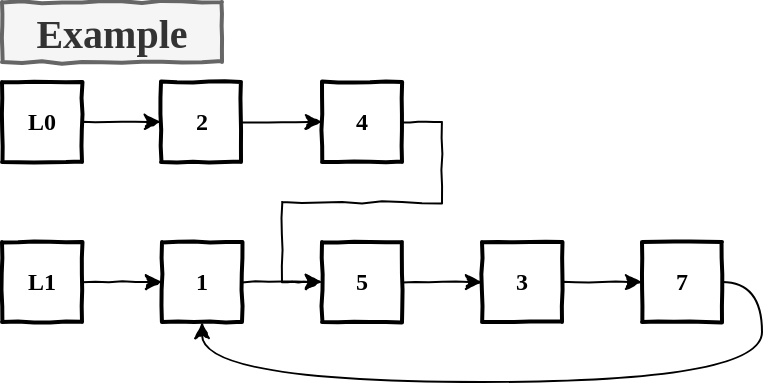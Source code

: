 <mxfile version="12.0.3" type="github" pages="1"><diagram id="GKVC8yvJ7NKfUUPZ9441" name="Page-1"><mxGraphModel dx="451" dy="294" grid="1" gridSize="10" guides="1" tooltips="1" connect="1" arrows="1" fold="1" page="1" pageScale="1" pageWidth="850" pageHeight="1100" math="0" shadow="0"><root><mxCell id="0"/><mxCell id="1" parent="0"/><mxCell id="_MArOo8LJlCLBXMZlSLm-1" value="" style="edgeStyle=orthogonalEdgeStyle;rounded=0;orthogonalLoop=1;jettySize=auto;html=1;comic=1;" edge="1" source="_MArOo8LJlCLBXMZlSLm-2" target="_MArOo8LJlCLBXMZlSLm-4" parent="1"><mxGeometry relative="1" as="geometry"/></mxCell><mxCell id="_MArOo8LJlCLBXMZlSLm-2" value="2" style="html=1;whiteSpace=wrap;comic=1;strokeWidth=2;fontFamily=Comic Sans MS;fontStyle=1;" vertex="1" parent="1"><mxGeometry x="119.5" y="80" width="40" height="40" as="geometry"/></mxCell><mxCell id="_MArOo8LJlCLBXMZlSLm-23" style="edgeStyle=orthogonalEdgeStyle;comic=1;orthogonalLoop=1;jettySize=auto;html=1;exitX=1;exitY=0.5;exitDx=0;exitDy=0;entryX=0;entryY=0.5;entryDx=0;entryDy=0;rounded=0;" edge="1" parent="1" source="_MArOo8LJlCLBXMZlSLm-4" target="_MArOo8LJlCLBXMZlSLm-11"><mxGeometry relative="1" as="geometry"/></mxCell><mxCell id="_MArOo8LJlCLBXMZlSLm-4" value="4" style="html=1;whiteSpace=wrap;comic=1;strokeWidth=2;fontFamily=Comic Sans MS;fontStyle=1;" vertex="1" parent="1"><mxGeometry x="200" y="80" width="40" height="40" as="geometry"/></mxCell><mxCell id="_MArOo8LJlCLBXMZlSLm-7" value="&lt;font style=&quot;font-size: 20px&quot;&gt;Example&lt;/font&gt;" style="html=1;whiteSpace=wrap;comic=1;strokeWidth=2;fontFamily=Comic Sans MS;fontStyle=1;fillColor=#f5f5f5;strokeColor=#666666;fontColor=#333333;" vertex="1" parent="1"><mxGeometry x="40" y="40" width="110" height="30" as="geometry"/></mxCell><mxCell id="_MArOo8LJlCLBXMZlSLm-8" value="" style="edgeStyle=orthogonalEdgeStyle;rounded=0;orthogonalLoop=1;jettySize=auto;html=1;comic=1;" edge="1" source="_MArOo8LJlCLBXMZlSLm-9" target="_MArOo8LJlCLBXMZlSLm-11" parent="1"><mxGeometry relative="1" as="geometry"/></mxCell><mxCell id="_MArOo8LJlCLBXMZlSLm-9" value="1" style="html=1;whiteSpace=wrap;comic=1;strokeWidth=2;fontFamily=Comic Sans MS;fontStyle=1;" vertex="1" parent="1"><mxGeometry x="120" y="160" width="40" height="40" as="geometry"/></mxCell><mxCell id="_MArOo8LJlCLBXMZlSLm-10" style="edgeStyle=orthogonalEdgeStyle;rounded=0;comic=1;orthogonalLoop=1;jettySize=auto;html=1;exitX=1;exitY=0.5;exitDx=0;exitDy=0;entryX=0;entryY=0.5;entryDx=0;entryDy=0;labelBackgroundColor=none;fontFamily=Comic Sans MS;fontSize=10;fontColor=#000000;" edge="1" source="_MArOo8LJlCLBXMZlSLm-11" target="_MArOo8LJlCLBXMZlSLm-13" parent="1"><mxGeometry relative="1" as="geometry"/></mxCell><mxCell id="_MArOo8LJlCLBXMZlSLm-11" value="5" style="html=1;whiteSpace=wrap;comic=1;strokeWidth=2;fontFamily=Comic Sans MS;fontStyle=1;" vertex="1" parent="1"><mxGeometry x="200" y="160" width="40" height="40" as="geometry"/></mxCell><mxCell id="_MArOo8LJlCLBXMZlSLm-21" style="edgeStyle=orthogonalEdgeStyle;rounded=0;orthogonalLoop=1;jettySize=auto;html=1;exitX=1;exitY=0.5;exitDx=0;exitDy=0;entryX=0;entryY=0.5;entryDx=0;entryDy=0;comic=1;" edge="1" parent="1" source="_MArOo8LJlCLBXMZlSLm-13" target="_MArOo8LJlCLBXMZlSLm-20"><mxGeometry relative="1" as="geometry"/></mxCell><mxCell id="_MArOo8LJlCLBXMZlSLm-13" value="3" style="html=1;whiteSpace=wrap;comic=1;strokeWidth=2;fontFamily=Comic Sans MS;fontStyle=1;" vertex="1" parent="1"><mxGeometry x="280" y="160" width="40" height="40" as="geometry"/></mxCell><mxCell id="_MArOo8LJlCLBXMZlSLm-15" style="edgeStyle=orthogonalEdgeStyle;rounded=0;comic=1;orthogonalLoop=1;jettySize=auto;html=1;exitX=1;exitY=0.5;exitDx=0;exitDy=0;entryX=0;entryY=0.5;entryDx=0;entryDy=0;" edge="1" source="_MArOo8LJlCLBXMZlSLm-16" target="_MArOo8LJlCLBXMZlSLm-2" parent="1"><mxGeometry relative="1" as="geometry"/></mxCell><mxCell id="_MArOo8LJlCLBXMZlSLm-16" value="L0" style="html=1;whiteSpace=wrap;comic=1;strokeWidth=2;fontFamily=Comic Sans MS;fontStyle=1;" vertex="1" parent="1"><mxGeometry x="40" y="80" width="40" height="40" as="geometry"/></mxCell><mxCell id="_MArOo8LJlCLBXMZlSLm-17" style="edgeStyle=orthogonalEdgeStyle;rounded=0;comic=1;orthogonalLoop=1;jettySize=auto;html=1;exitX=1;exitY=0.5;exitDx=0;exitDy=0;entryX=0;entryY=0.5;entryDx=0;entryDy=0;" edge="1" source="_MArOo8LJlCLBXMZlSLm-18" target="_MArOo8LJlCLBXMZlSLm-9" parent="1"><mxGeometry relative="1" as="geometry"/></mxCell><mxCell id="_MArOo8LJlCLBXMZlSLm-18" value="L1" style="html=1;whiteSpace=wrap;comic=1;strokeWidth=2;fontFamily=Comic Sans MS;fontStyle=1;" vertex="1" parent="1"><mxGeometry x="40" y="160" width="40" height="40" as="geometry"/></mxCell><mxCell id="_MArOo8LJlCLBXMZlSLm-22" style="edgeStyle=orthogonalEdgeStyle;orthogonalLoop=1;jettySize=auto;html=1;exitX=1;exitY=0.5;exitDx=0;exitDy=0;entryX=0.5;entryY=1;entryDx=0;entryDy=0;comic=1;curved=1;" edge="1" parent="1" source="_MArOo8LJlCLBXMZlSLm-20" target="_MArOo8LJlCLBXMZlSLm-9"><mxGeometry relative="1" as="geometry"><Array as="points"><mxPoint x="420" y="180"/><mxPoint x="420" y="230"/><mxPoint x="140" y="230"/></Array></mxGeometry></mxCell><mxCell id="_MArOo8LJlCLBXMZlSLm-20" value="7" style="html=1;whiteSpace=wrap;comic=1;strokeWidth=2;fontFamily=Comic Sans MS;fontStyle=1;" vertex="1" parent="1"><mxGeometry x="360" y="160" width="40" height="40" as="geometry"/></mxCell></root></mxGraphModel></diagram></mxfile>